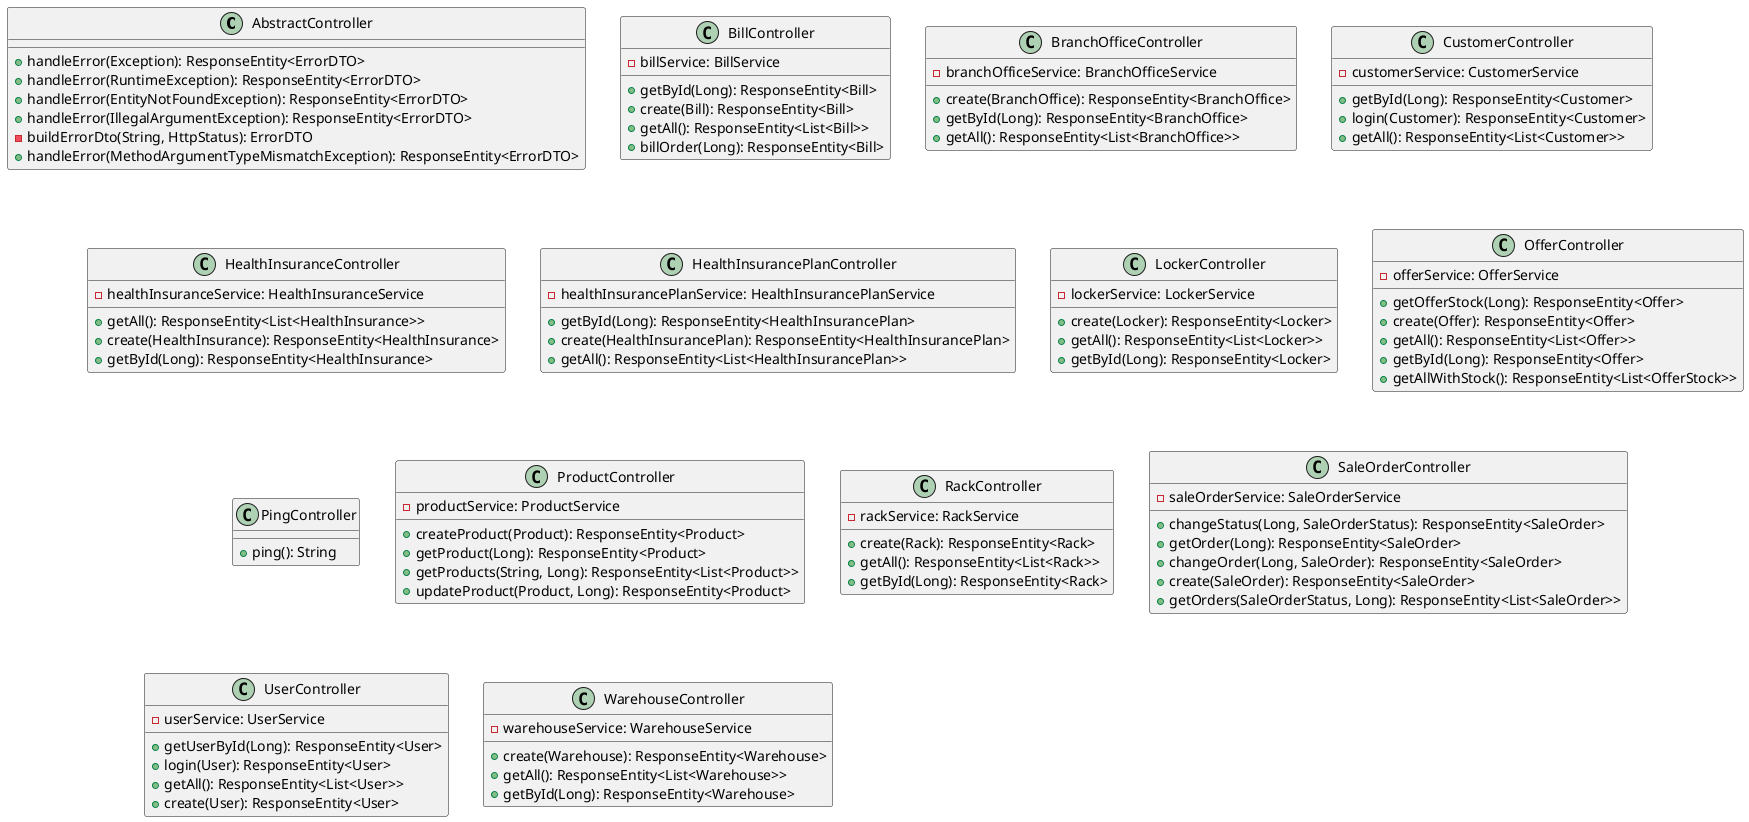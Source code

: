 @startuml

top to bottom direction
skinparam linetype ortho

class AbstractController {
  + handleError(Exception): ResponseEntity<ErrorDTO>
  + handleError(RuntimeException): ResponseEntity<ErrorDTO>
  + handleError(EntityNotFoundException): ResponseEntity<ErrorDTO>
  + handleError(IllegalArgumentException): ResponseEntity<ErrorDTO>
  - buildErrorDto(String, HttpStatus): ErrorDTO
  + handleError(MethodArgumentTypeMismatchException): ResponseEntity<ErrorDTO>
}
class BillController {
  - billService: BillService
  + getById(Long): ResponseEntity<Bill>
  + create(Bill): ResponseEntity<Bill>
  + getAll(): ResponseEntity<List<Bill>>
  + billOrder(Long): ResponseEntity<Bill>
}
class BranchOfficeController {
  - branchOfficeService: BranchOfficeService
  + create(BranchOffice): ResponseEntity<BranchOffice>
  + getById(Long): ResponseEntity<BranchOffice>
  + getAll(): ResponseEntity<List<BranchOffice>>
}
class CustomerController {
  - customerService: CustomerService
  + getById(Long): ResponseEntity<Customer>
  + login(Customer): ResponseEntity<Customer>
  + getAll(): ResponseEntity<List<Customer>>
}
class HealthInsuranceController {
  - healthInsuranceService: HealthInsuranceService
  + getAll(): ResponseEntity<List<HealthInsurance>>
  + create(HealthInsurance): ResponseEntity<HealthInsurance>
  + getById(Long): ResponseEntity<HealthInsurance>
}
class HealthInsurancePlanController {
  - healthInsurancePlanService: HealthInsurancePlanService
  + getById(Long): ResponseEntity<HealthInsurancePlan>
  + create(HealthInsurancePlan): ResponseEntity<HealthInsurancePlan>
  + getAll(): ResponseEntity<List<HealthInsurancePlan>>
}
class LockerController {
  - lockerService: LockerService
  + create(Locker): ResponseEntity<Locker>
  + getAll(): ResponseEntity<List<Locker>>
  + getById(Long): ResponseEntity<Locker>
}
class OfferController {
  - offerService: OfferService
  + getOfferStock(Long): ResponseEntity<Offer>
  + create(Offer): ResponseEntity<Offer>
  + getAll(): ResponseEntity<List<Offer>>
  + getById(Long): ResponseEntity<Offer>
  + getAllWithStock(): ResponseEntity<List<OfferStock>>
}
class PingController {
  + ping(): String
}
class ProductController {
  - productService: ProductService
  + createProduct(Product): ResponseEntity<Product>
  + getProduct(Long): ResponseEntity<Product>
  + getProducts(String, Long): ResponseEntity<List<Product>>
  + updateProduct(Product, Long): ResponseEntity<Product>
}
class RackController {
  - rackService: RackService
  + create(Rack): ResponseEntity<Rack>
  + getAll(): ResponseEntity<List<Rack>>
  + getById(Long): ResponseEntity<Rack>
}
class SaleOrderController {
  - saleOrderService: SaleOrderService
  + changeStatus(Long, SaleOrderStatus): ResponseEntity<SaleOrder>
  + getOrder(Long): ResponseEntity<SaleOrder>
  + changeOrder(Long, SaleOrder): ResponseEntity<SaleOrder>
  + create(SaleOrder): ResponseEntity<SaleOrder>
  + getOrders(SaleOrderStatus, Long): ResponseEntity<List<SaleOrder>>
}
class UserController {
  - userService: UserService
  + getUserById(Long): ResponseEntity<User>
  + login(User): ResponseEntity<User>
  + getAll(): ResponseEntity<List<User>>
  + create(User): ResponseEntity<User>
}
class WarehouseController {
  - warehouseService: WarehouseService
  + create(Warehouse): ResponseEntity<Warehouse>
  + getAll(): ResponseEntity<List<Warehouse>>
  + getById(Long): ResponseEntity<Warehouse>
}

@enduml
